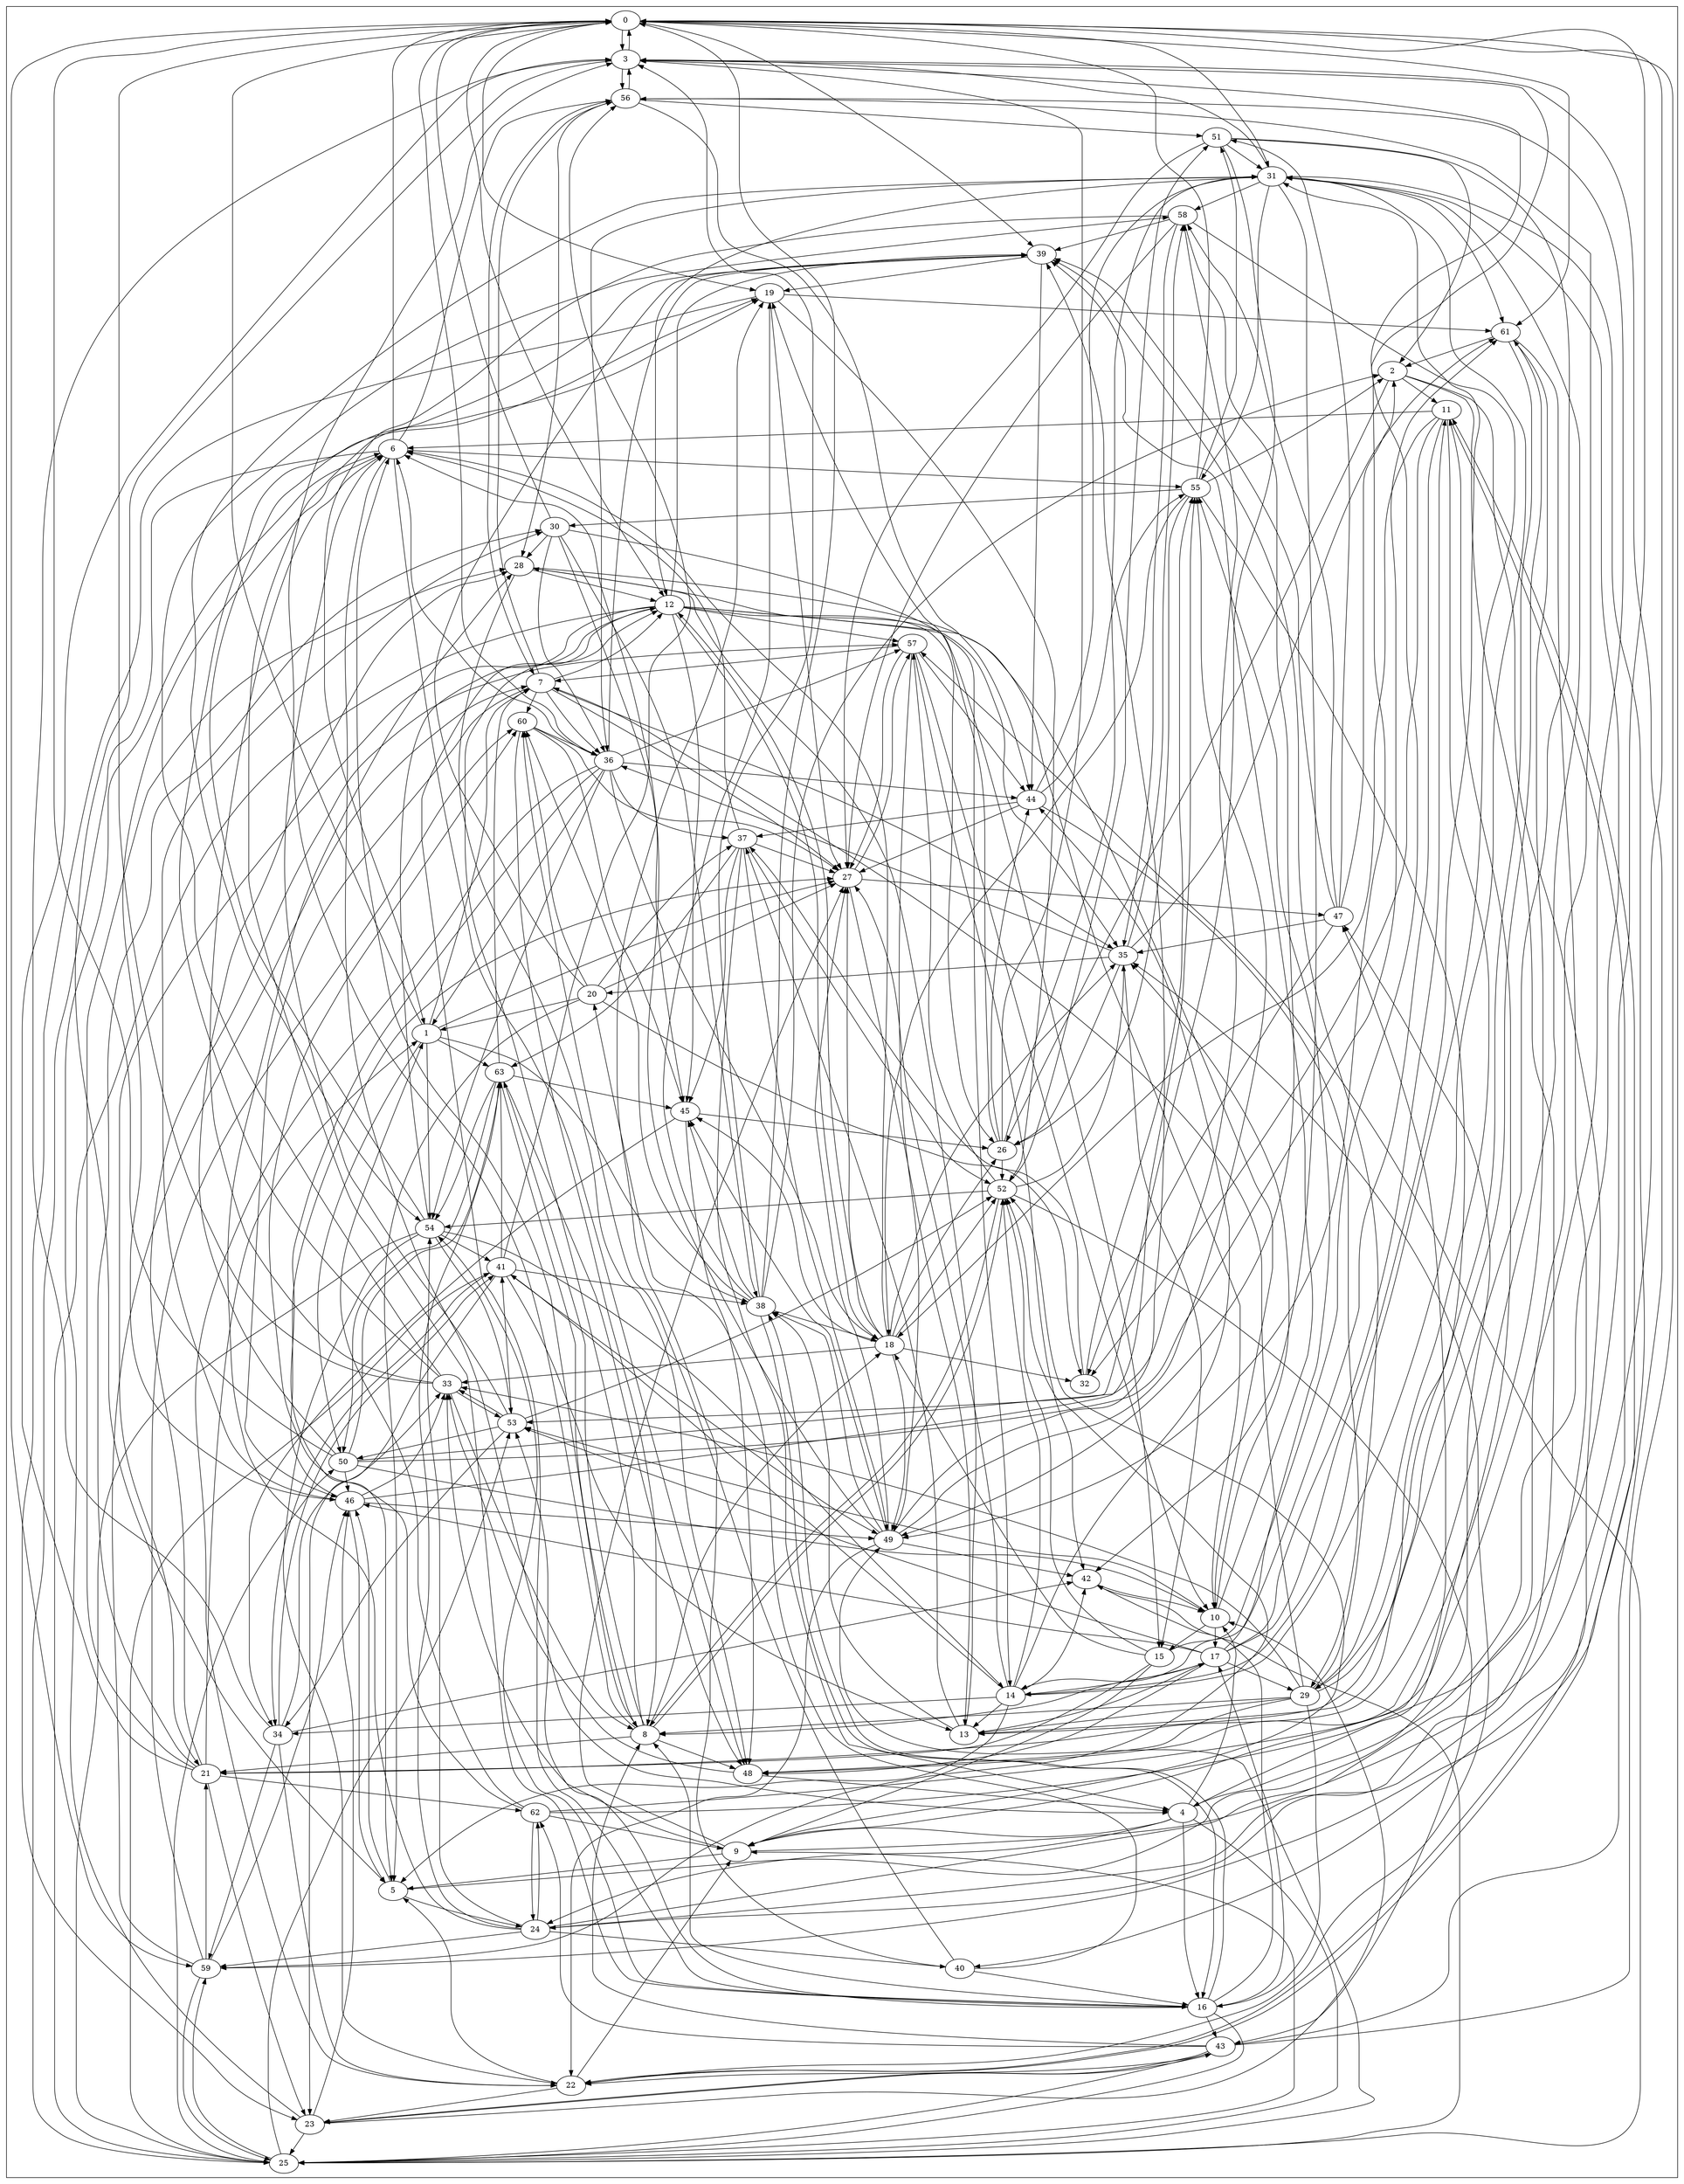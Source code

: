 digraph G {
    subgraph cluster0 {
        0;
        0 -> 3;
        0 -> 12;
        0 -> 19;
        0 -> 31;
        0 -> 36;
        0 -> 39;
        0 -> 59;
        0 -> 61;
        1;
        1 -> 0;
        1 -> 7;
        1 -> 27;
        1 -> 38;
        1 -> 50;
        1 -> 54;
        1 -> 63;
        2;
        2 -> 11;
        2 -> 24;
        2 -> 26;
        2 -> 40;
        3;
        3 -> 0;
        3 -> 5;
        3 -> 49;
        3 -> 56;
        4;
        4 -> 9;
        4 -> 10;
        4 -> 11;
        4 -> 16;
        4 -> 24;
        4 -> 25;
        5;
        5 -> 24;
        5 -> 46;
        5 -> 47;
        6;
        6 -> 0;
        6 -> 4;
        6 -> 25;
        6 -> 46;
        6 -> 48;
        6 -> 55;
        6 -> 56;
        7;
        7 -> 12;
        7 -> 27;
        7 -> 35;
        7 -> 36;
        7 -> 46;
        7 -> 56;
        7 -> 60;
        8;
        8 -> 3;
        8 -> 6;
        8 -> 12;
        8 -> 18;
        8 -> 21;
        8 -> 48;
        8 -> 52;
        8 -> 63;
        9;
        9 -> 0;
        9 -> 5;
        9 -> 27;
        9 -> 33;
        9 -> 47;
        9 -> 52;
        10;
        10 -> 15;
        10 -> 17;
        10 -> 35;
        10 -> 39;
        10 -> 53;
        11;
        11 -> 6;
        11 -> 14;
        11 -> 18;
        11 -> 22;
        11 -> 29;
        11 -> 32;
        12;
        12 -> 10;
        12 -> 16;
        12 -> 18;
        12 -> 21;
        12 -> 25;
        12 -> 26;
        12 -> 35;
        12 -> 39;
        12 -> 45;
        12 -> 57;
        13;
        13 -> 17;
        13 -> 28;
        13 -> 37;
        13 -> 38;
        14;
        14 -> 5;
        14 -> 13;
        14 -> 27;
        14 -> 31;
        14 -> 34;
        14 -> 41;
        14 -> 42;
        14 -> 44;
        14 -> 52;
        15;
        15 -> 3;
        15 -> 9;
        15 -> 18;
        15 -> 21;
        15 -> 52;
        16;
        16 -> 8;
        16 -> 17;
        16 -> 19;
        16 -> 25;
        16 -> 38;
        16 -> 42;
        16 -> 43;
        16 -> 53;
        16 -> 54;
        17;
        17 -> 8;
        17 -> 11;
        17 -> 14;
        17 -> 29;
        17 -> 31;
        17 -> 46;
        17 -> 48;
        17 -> 53;
        17 -> 55;
        18;
        18 -> 6;
        18 -> 12;
        18 -> 26;
        18 -> 27;
        18 -> 32;
        18 -> 33;
        18 -> 35;
        18 -> 45;
        18 -> 49;
        18 -> 52;
        19;
        19 -> 23;
        19 -> 27;
        19 -> 52;
        19 -> 61;
        20;
        20 -> 1;
        20 -> 5;
        20 -> 27;
        20 -> 32;
        20 -> 37;
        20 -> 39;
        20 -> 60;
        21;
        21 -> 1;
        21 -> 3;
        21 -> 23;
        21 -> 28;
        21 -> 30;
        21 -> 31;
        21 -> 57;
        21 -> 62;
        22;
        22 -> 5;
        22 -> 9;
        22 -> 11;
        22 -> 23;
        22 -> 35;
        23;
        23 -> 6;
        23 -> 10;
        23 -> 25;
        23 -> 43;
        23 -> 46;
        24;
        24 -> 28;
        24 -> 40;
        24 -> 54;
        24 -> 56;
        24 -> 59;
        24 -> 62;
        24 -> 63;
        25;
        25 -> 9;
        25 -> 41;
        25 -> 49;
        25 -> 50;
        25 -> 53;
        25 -> 57;
        25 -> 59;
        26;
        26 -> 3;
        26 -> 19;
        26 -> 31;
        26 -> 44;
        26 -> 52;
        27;
        27 -> 13;
        27 -> 47;
        27 -> 57;
        28;
        28 -> 10;
        28 -> 12;
        28 -> 15;
        28 -> 48;
        29;
        29 -> 7;
        29 -> 8;
        29 -> 13;
        29 -> 16;
        29 -> 33;
        29 -> 39;
        29 -> 48;
        29 -> 61;
        30;
        30 -> 0;
        30 -> 14;
        30 -> 28;
        30 -> 36;
        30 -> 38;
        30 -> 45;
        31;
        31 -> 3;
        31 -> 4;
        31 -> 12;
        31 -> 36;
        31 -> 42;
        31 -> 54;
        31 -> 55;
        31 -> 58;
        31 -> 59;
        31 -> 61;
        32;
        32 -> 37;
        32 -> 55;
        33;
        33 -> 0;
        33 -> 6;
        33 -> 8;
        33 -> 19;
        33 -> 53;
        33 -> 58;
        34;
        34 -> 3;
        34 -> 22;
        34 -> 33;
        34 -> 41;
        34 -> 42;
        34 -> 59;
        35;
        35 -> 15;
        35 -> 20;
        35 -> 26;
        35 -> 36;
        35 -> 58;
        35 -> 61;
        36;
        36 -> 1;
        36 -> 5;
        36 -> 6;
        36 -> 18;
        36 -> 22;
        36 -> 37;
        36 -> 39;
        36 -> 44;
        36 -> 54;
        36 -> 57;
        37;
        37 -> 4;
        37 -> 6;
        37 -> 27;
        37 -> 45;
        37 -> 49;
        37 -> 52;
        37 -> 63;
        38;
        38 -> 0;
        38 -> 2;
        38 -> 3;
        38 -> 16;
        38 -> 18;
        38 -> 19;
        38 -> 45;
        38 -> 60;
        39;
        39 -> 19;
        39 -> 44;
        40;
        40 -> 16;
        40 -> 19;
        40 -> 20;
        40 -> 60;
        41;
        41 -> 13;
        41 -> 23;
        41 -> 34;
        41 -> 38;
        41 -> 49;
        41 -> 56;
        41 -> 63;
        42;
        42 -> 10;
        42 -> 25;
        43;
        43 -> 0;
        43 -> 3;
        43 -> 8;
        43 -> 22;
        43 -> 23;
        43 -> 25;
        43 -> 62;
        44;
        44 -> 27;
        44 -> 29;
        44 -> 31;
        44 -> 37;
        44 -> 55;
        45;
        45 -> 26;
        45 -> 34;
        45 -> 48;
        46;
        46 -> 5;
        46 -> 27;
        46 -> 30;
        46 -> 33;
        46 -> 49;
        46 -> 55;
        47;
        47 -> 2;
        47 -> 32;
        47 -> 35;
        47 -> 39;
        47 -> 51;
        47 -> 58;
        48;
        48 -> 4;
        48 -> 33;
        49;
        49 -> 6;
        49 -> 22;
        49 -> 27;
        49 -> 38;
        49 -> 39;
        49 -> 42;
        49 -> 45;
        49 -> 55;
        50;
        50 -> 0;
        50 -> 10;
        50 -> 28;
        50 -> 46;
        50 -> 58;
        50 -> 61;
        50 -> 63;
        51;
        51 -> 2;
        51 -> 13;
        51 -> 27;
        51 -> 31;
        51 -> 53;
        52;
        52 -> 8;
        52 -> 35;
        52 -> 43;
        52 -> 51;
        52 -> 54;
        52 -> 57;
        53;
        53 -> 6;
        53 -> 33;
        53 -> 34;
        53 -> 41;
        53 -> 50;
        53 -> 52;
        54;
        54 -> 12;
        54 -> 14;
        54 -> 22;
        54 -> 25;
        54 -> 39;
        54 -> 41;
        54 -> 53;
        55;
        55 -> 0;
        55 -> 2;
        55 -> 13;
        55 -> 18;
        55 -> 26;
        55 -> 30;
        55 -> 51;
        56;
        56 -> 3;
        56 -> 7;
        56 -> 28;
        56 -> 44;
        56 -> 51;
        57;
        57 -> 7;
        57 -> 10;
        57 -> 27;
        57 -> 42;
        57 -> 44;
        57 -> 49;
        58;
        58 -> 1;
        58 -> 14;
        58 -> 27;
        58 -> 35;
        58 -> 39;
        58 -> 49;
        59;
        59 -> 7;
        59 -> 21;
        59 -> 25;
        59 -> 46;
        59 -> 52;
        59 -> 60;
        60;
        60 -> 8;
        60 -> 27;
        60 -> 36;
        60 -> 45;
        61;
        61 -> 2;
        61 -> 24;
        61 -> 29;
        61 -> 48;
        62;
        62 -> 0;
        62 -> 1;
        62 -> 9;
        62 -> 24;
        62 -> 56;
        62 -> 60;
        63;
        63 -> 7;
        63 -> 8;
        63 -> 45;
        63 -> 48;
        63 -> 50;
        63 -> 54;
    }
}